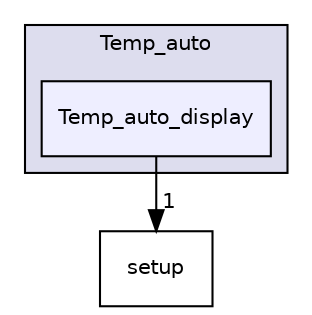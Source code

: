 digraph "Temperatur/Temp_auto/Temp_auto_display" {
  compound=true
  node [ fontsize="10", fontname="Helvetica"];
  edge [ labelfontsize="10", labelfontname="Helvetica"];
  subgraph clusterdir_ed03ee7a0c350edb48fa8bfa7ecf1ae8 {
    graph [ bgcolor="#ddddee", pencolor="black", label="Temp_auto" fontname="Helvetica", fontsize="10", URL="dir_ed03ee7a0c350edb48fa8bfa7ecf1ae8.html"]
  dir_b6d24fc7a45a2ebb6afea00423ecfc68 [shape=box, label="Temp_auto_display", style="filled", fillcolor="#eeeeff", pencolor="black", URL="dir_b6d24fc7a45a2ebb6afea00423ecfc68.html"];
  }
  dir_23cb120d669071c3724c6f6330318f9c [shape=box label="setup" URL="dir_23cb120d669071c3724c6f6330318f9c.html"];
  dir_b6d24fc7a45a2ebb6afea00423ecfc68->dir_23cb120d669071c3724c6f6330318f9c [headlabel="1", labeldistance=1.5 headhref="dir_000030_000027.html"];
}
